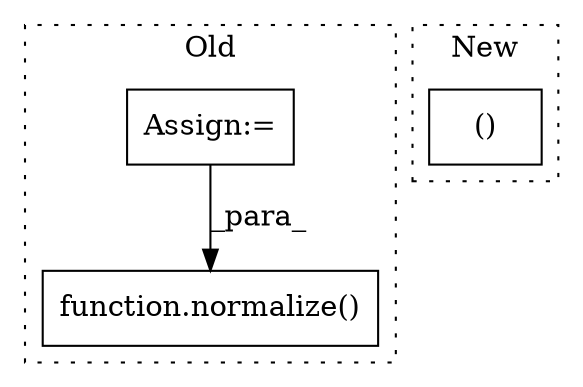 digraph G {
subgraph cluster0 {
1 [label="function.normalize()" a="75" s="1298,1319" l="10,1" shape="box"];
3 [label="Assign:=" a="68" s="1162" l="3" shape="box"];
label = "Old";
style="dotted";
}
subgraph cluster1 {
2 [label="()" a="54" s="370" l="10" shape="box"];
label = "New";
style="dotted";
}
3 -> 1 [label="_para_"];
}